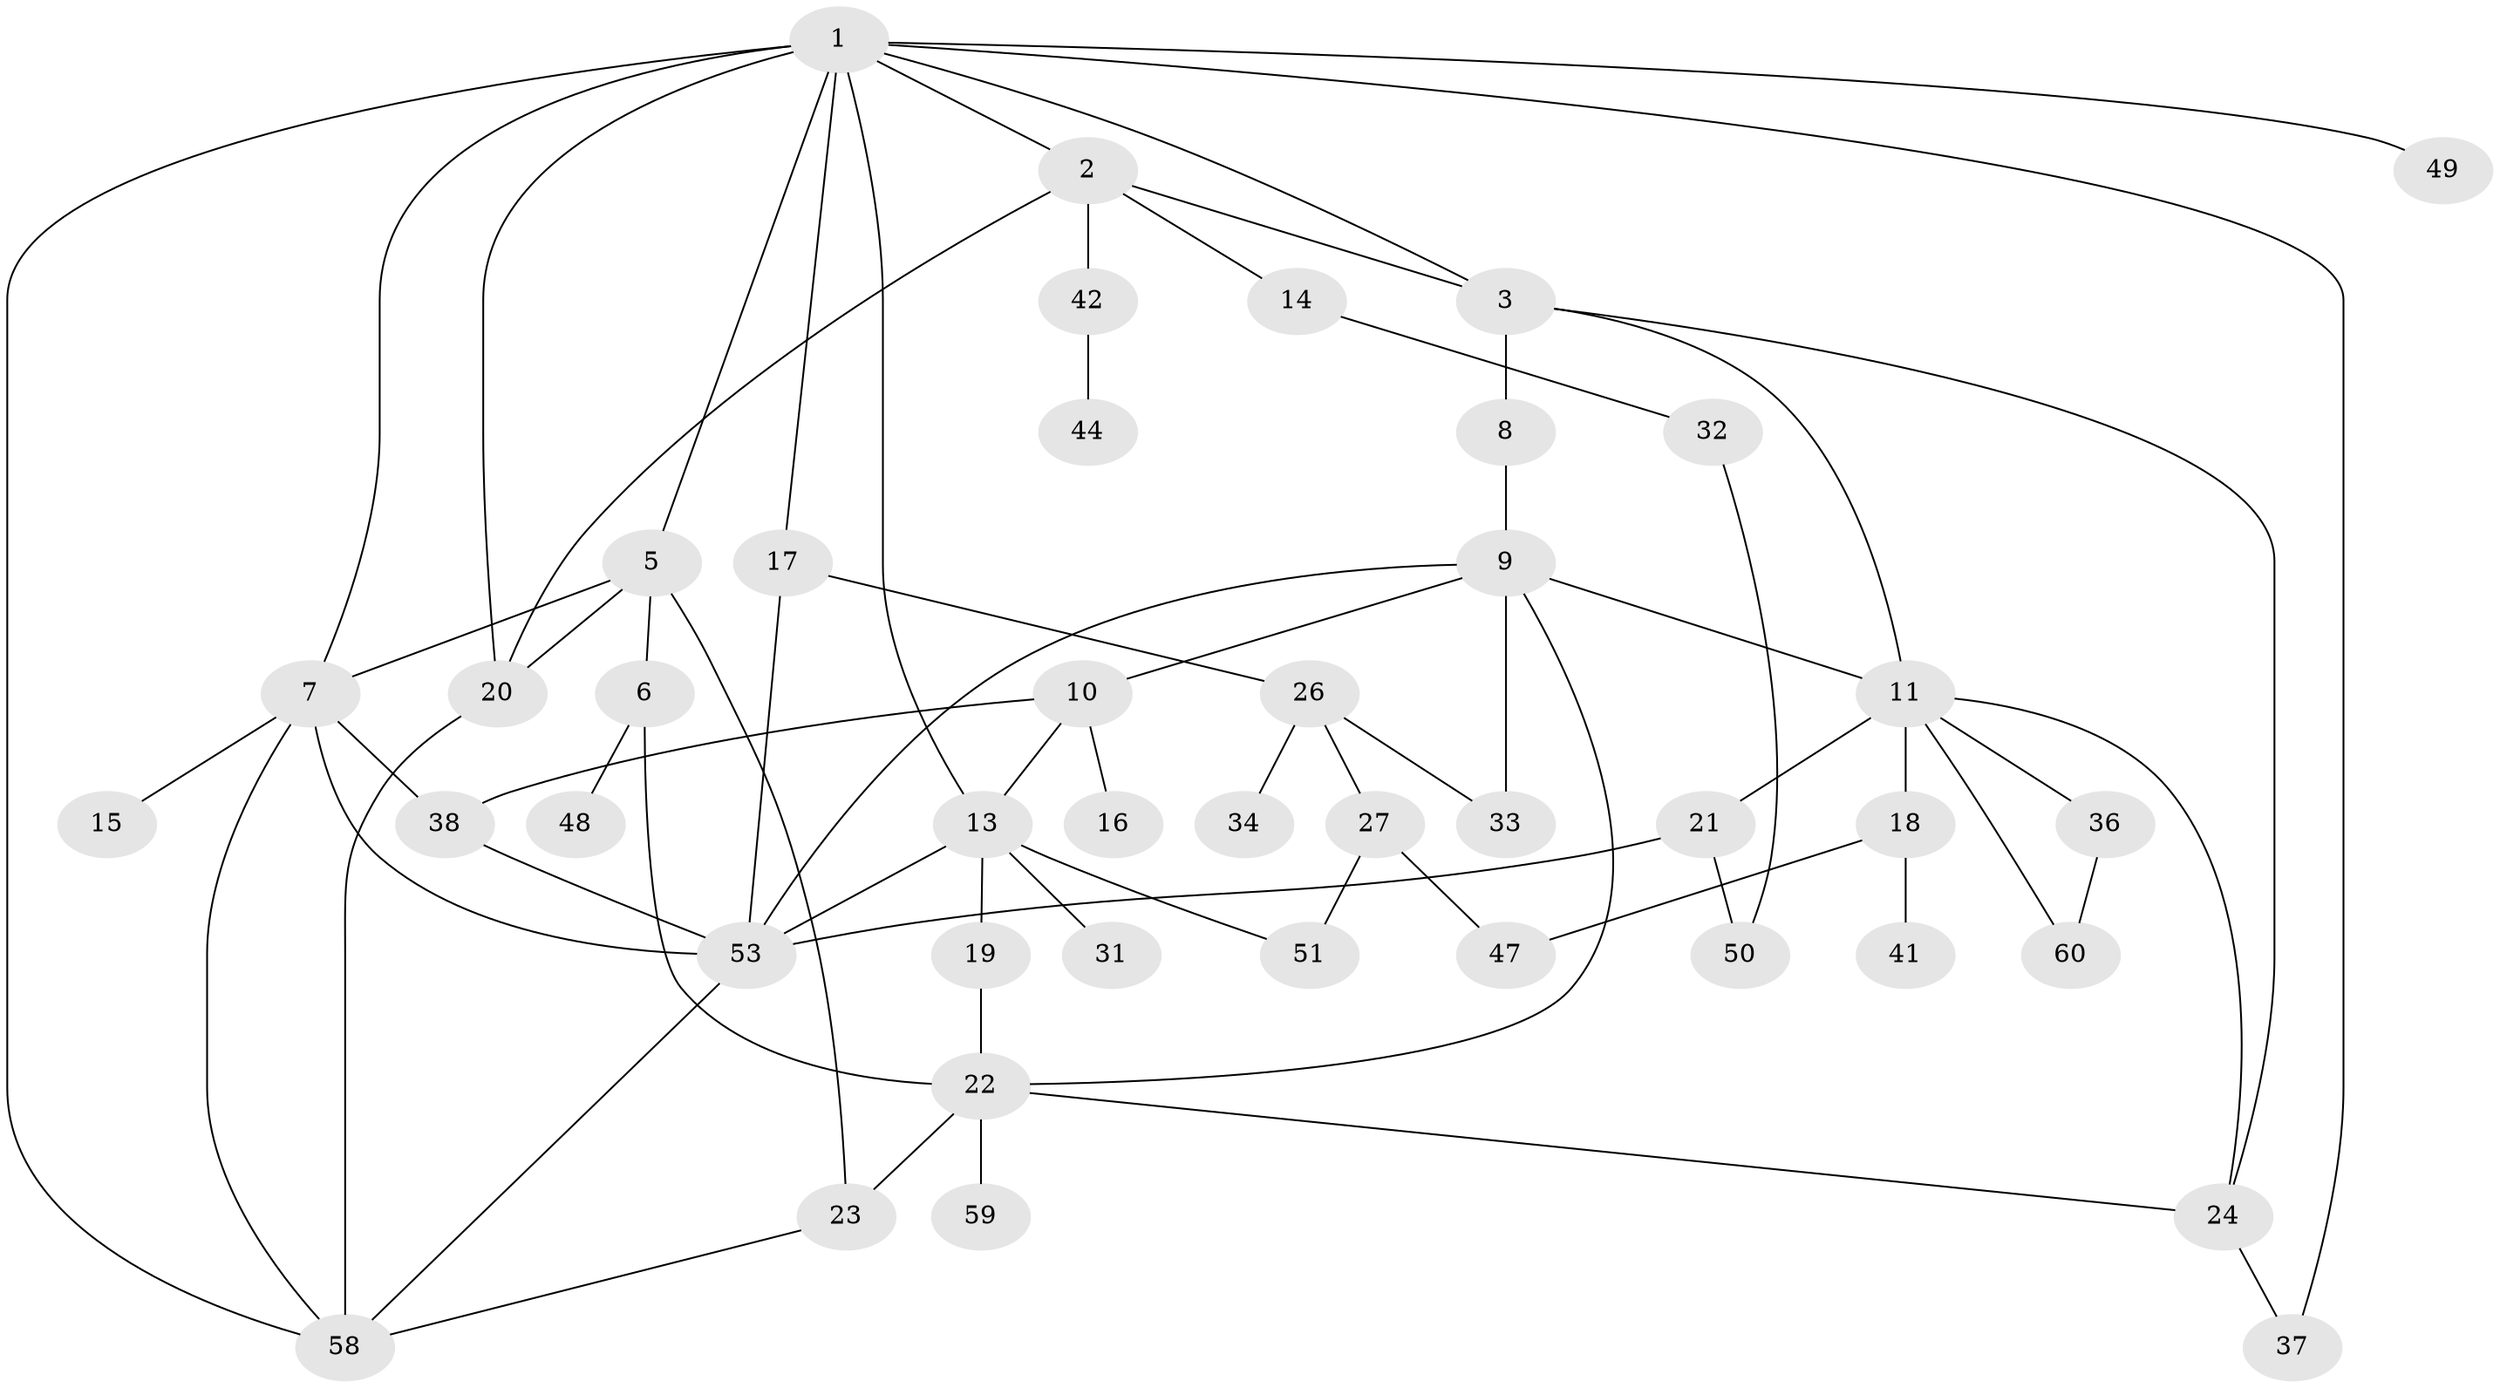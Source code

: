 // Generated by graph-tools (version 1.1) at 2025/23/03/03/25 07:23:33]
// undirected, 43 vertices, 69 edges
graph export_dot {
graph [start="1"]
  node [color=gray90,style=filled];
  1 [super="+4"];
  2;
  3 [super="+29"];
  5 [super="+62"];
  6 [super="+61"];
  7 [super="+12"];
  8;
  9 [super="+57"];
  10;
  11 [super="+55"];
  13 [super="+28"];
  14;
  15;
  16;
  17;
  18;
  19;
  20 [super="+39"];
  21;
  22 [super="+25"];
  23;
  24 [super="+35"];
  26;
  27 [super="+30"];
  31;
  32 [super="+43"];
  33 [super="+56"];
  34 [super="+40"];
  36 [super="+45"];
  37;
  38 [super="+46"];
  41;
  42;
  44 [super="+52"];
  47;
  48;
  49;
  50;
  51;
  53 [super="+54"];
  58;
  59;
  60;
  1 -- 2;
  1 -- 7;
  1 -- 17;
  1 -- 20;
  1 -- 37;
  1 -- 49;
  1 -- 3;
  1 -- 58;
  1 -- 5;
  1 -- 13;
  2 -- 3;
  2 -- 14;
  2 -- 42;
  2 -- 20;
  3 -- 8;
  3 -- 11;
  3 -- 24;
  5 -- 6;
  5 -- 23;
  5 -- 20;
  5 -- 7;
  6 -- 48;
  6 -- 22;
  7 -- 15;
  7 -- 38;
  7 -- 58;
  7 -- 53;
  8 -- 9;
  9 -- 10;
  9 -- 11;
  9 -- 53;
  9 -- 22;
  9 -- 33;
  10 -- 16;
  10 -- 38;
  10 -- 13;
  11 -- 18;
  11 -- 21;
  11 -- 24;
  11 -- 36;
  11 -- 60;
  13 -- 19;
  13 -- 31;
  13 -- 53;
  13 -- 51;
  14 -- 32;
  17 -- 26;
  17 -- 53;
  18 -- 41;
  18 -- 47;
  19 -- 22;
  20 -- 58;
  21 -- 53;
  21 -- 50;
  22 -- 59;
  22 -- 23;
  22 -- 24;
  23 -- 58;
  24 -- 37;
  26 -- 27;
  26 -- 33;
  26 -- 34;
  27 -- 47;
  27 -- 51;
  32 -- 50;
  36 -- 60;
  38 -- 53;
  42 -- 44;
  53 -- 58;
}
